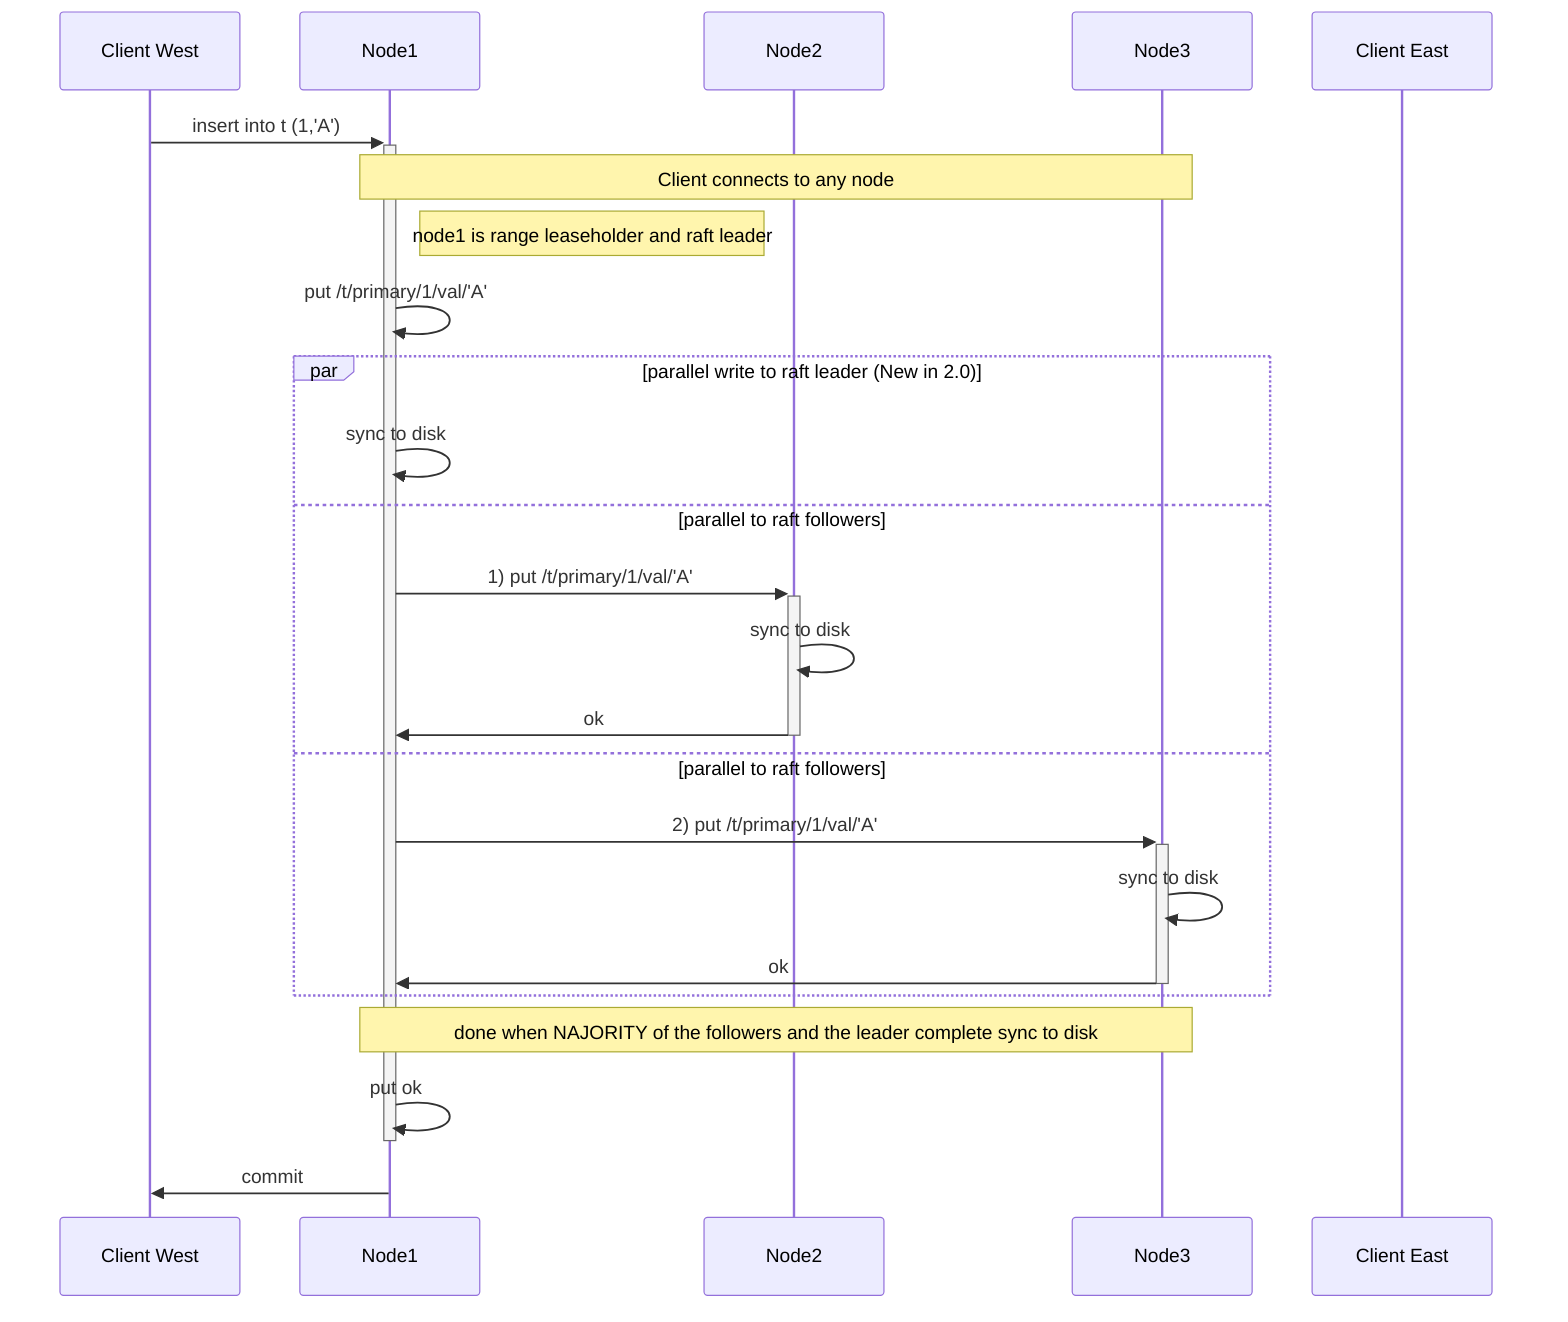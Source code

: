 %% mmdc -i insert_singleton_ideal_west_2.x.mmd -o insert_singleton_ideal_west_2.x.png
sequenceDiagram
    participant Client West
    participant Node1
    participant Node2
    participant Node3
    participant Client East
    Client West->>+Node1: insert into t (1,'A')
Note Over Node1,Node3: Client connects to any node
Note Right of Node1: node1 is range leaseholder and raft leader
    Node1->>Node1:put /t/primary/1/val/'A' 
    par parallel write to raft leader (New in 2.0)
        Node1->>Node1:sync to disk 
    and parallel to raft followers
        Node1->>+Node2: 1) put /t/primary/1/val/'A'
        Node2->>Node2:sync to disk
        Node2->>-Node1:ok
    and parallel to raft followers
        Node1->>+Node3: 2) put /t/primary/1/val/'A'
        Node3->>Node3:sync to disk
        Node3->>-Node1:ok
    end
Note Over Node1,Node3: done when NAJORITY of the followers and the leader complete sync to disk
Node1->>Node1:put ok
deactivate Node1

Node1->>Client West: commit